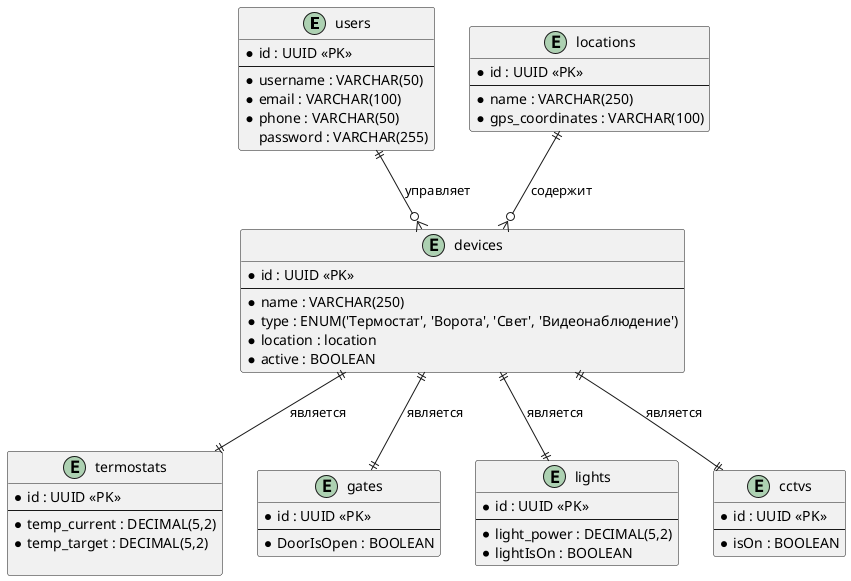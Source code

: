 @startuml Умный дом - ER-диаграмма

entity "users" {
  * id : UUID <<PK>>
  --
  * username : VARCHAR(50)
  * email : VARCHAR(100)
  *  phone : VARCHAR(50)
  password : VARCHAR(255)
}

entity "devices" {
  * id : UUID <<PK>>
  --
  * name : VARCHAR(250)
  * type : ENUM('Термостат', 'Ворота', 'Свет', 'Видеонаблюдение')
  * location : location
  * active : BOOLEAN
}

entity "locations" {
  * id : UUID <<PK>>
  --
  * name : VARCHAR(250)
  * gps_coordinates : VARCHAR(100)
}

entity "termostats" {
  * id : UUID <<PK>>
  --
  * temp_current : DECIMAL(5,2)
  * temp_target : DECIMAL(5,2)

}

entity "gates" {
  * id : UUID <<PK>>
  --
  * DoorIsOpen : BOOLEAN
}

entity "lights" {
  * id : UUID <<PK>>
  --
  * light_power : DECIMAL(5,2)
  * lightIsOn : BOOLEAN
}

entity "cctvs" {
  * id : UUID <<PK>>
  --
  * isOn : BOOLEAN
}

users ||--o{ devices : "управляет"
locations ||--o{ devices : "содержит"
devices ||--|| termostats : "является"
devices ||--|| gates : "является"
devices ||--|| lights : "является"
devices ||--|| cctvs : "является"


@enduml